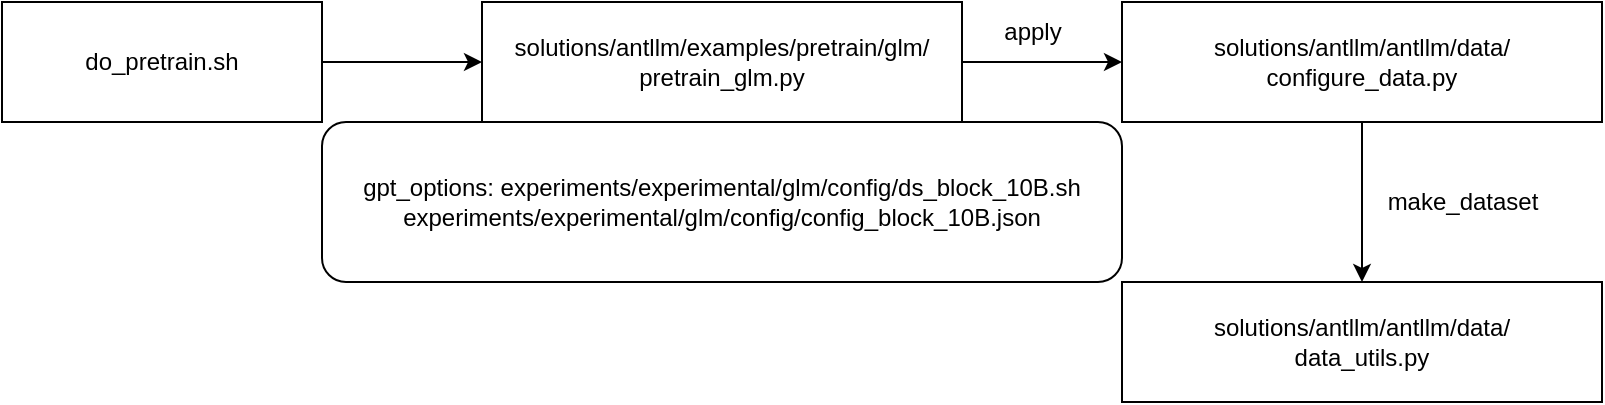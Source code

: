 <mxfile version="21.5.2" type="github">
  <diagram name="第 1 页" id="Tuvks7pTm9T045FGBU0S">
    <mxGraphModel dx="1043" dy="566" grid="1" gridSize="10" guides="1" tooltips="1" connect="1" arrows="1" fold="1" page="1" pageScale="1" pageWidth="827" pageHeight="1169" math="0" shadow="0">
      <root>
        <mxCell id="0" />
        <mxCell id="1" parent="0" />
        <mxCell id="_qyNYfjBGTc0N9jYAM-_-3" value="" style="edgeStyle=orthogonalEdgeStyle;rounded=0;orthogonalLoop=1;jettySize=auto;html=1;" edge="1" parent="1" source="_qyNYfjBGTc0N9jYAM-_-1" target="_qyNYfjBGTc0N9jYAM-_-2">
          <mxGeometry relative="1" as="geometry" />
        </mxCell>
        <mxCell id="_qyNYfjBGTc0N9jYAM-_-1" value="do_pretrain.sh" style="rounded=0;whiteSpace=wrap;html=1;" vertex="1" parent="1">
          <mxGeometry x="80" y="120" width="160" height="60" as="geometry" />
        </mxCell>
        <mxCell id="_qyNYfjBGTc0N9jYAM-_-5" value="" style="edgeStyle=orthogonalEdgeStyle;rounded=0;orthogonalLoop=1;jettySize=auto;html=1;" edge="1" parent="1" source="_qyNYfjBGTc0N9jYAM-_-2" target="_qyNYfjBGTc0N9jYAM-_-4">
          <mxGeometry relative="1" as="geometry" />
        </mxCell>
        <mxCell id="_qyNYfjBGTc0N9jYAM-_-6" value="" style="edgeStyle=orthogonalEdgeStyle;rounded=0;orthogonalLoop=1;jettySize=auto;html=1;" edge="1" parent="1" source="_qyNYfjBGTc0N9jYAM-_-2" target="_qyNYfjBGTc0N9jYAM-_-4">
          <mxGeometry relative="1" as="geometry" />
        </mxCell>
        <mxCell id="_qyNYfjBGTc0N9jYAM-_-8" value="" style="edgeStyle=orthogonalEdgeStyle;rounded=0;orthogonalLoop=1;jettySize=auto;html=1;" edge="1" parent="1" source="_qyNYfjBGTc0N9jYAM-_-2" target="_qyNYfjBGTc0N9jYAM-_-7">
          <mxGeometry relative="1" as="geometry" />
        </mxCell>
        <mxCell id="_qyNYfjBGTc0N9jYAM-_-2" value="solutions/antllm/examples/pretrain/glm/&lt;br&gt;pretrain_glm.py" style="rounded=0;whiteSpace=wrap;html=1;" vertex="1" parent="1">
          <mxGeometry x="320" y="120" width="240" height="60" as="geometry" />
        </mxCell>
        <mxCell id="_qyNYfjBGTc0N9jYAM-_-4" value="gpt_options:&amp;nbsp;experiments/experimental/glm/config/ds_block_10B.sh&lt;br&gt;experiments/experimental/glm/config/config_block_10B.json" style="rounded=1;whiteSpace=wrap;html=1;" vertex="1" parent="1">
          <mxGeometry x="240" y="180" width="400" height="80" as="geometry" />
        </mxCell>
        <mxCell id="_qyNYfjBGTc0N9jYAM-_-10" value="" style="edgeStyle=orthogonalEdgeStyle;rounded=0;orthogonalLoop=1;jettySize=auto;html=1;" edge="1" parent="1" source="_qyNYfjBGTc0N9jYAM-_-7" target="_qyNYfjBGTc0N9jYAM-_-9">
          <mxGeometry relative="1" as="geometry" />
        </mxCell>
        <mxCell id="_qyNYfjBGTc0N9jYAM-_-7" value="solutions/antllm/antllm/data/&lt;br&gt;configure_data.py" style="rounded=0;whiteSpace=wrap;html=1;" vertex="1" parent="1">
          <mxGeometry x="640" y="120" width="240" height="60" as="geometry" />
        </mxCell>
        <mxCell id="_qyNYfjBGTc0N9jYAM-_-9" value="solutions/antllm/antllm/data/&lt;br&gt;data_utils.py" style="rounded=0;whiteSpace=wrap;html=1;" vertex="1" parent="1">
          <mxGeometry x="640" y="260" width="240" height="60" as="geometry" />
        </mxCell>
        <mxCell id="_qyNYfjBGTc0N9jYAM-_-11" value="make_dataset" style="text;html=1;align=center;verticalAlign=middle;resizable=0;points=[];autosize=1;strokeColor=none;fillColor=none;" vertex="1" parent="1">
          <mxGeometry x="760" y="205" width="100" height="30" as="geometry" />
        </mxCell>
        <mxCell id="_qyNYfjBGTc0N9jYAM-_-12" value="apply" style="text;html=1;align=center;verticalAlign=middle;resizable=0;points=[];autosize=1;strokeColor=none;fillColor=none;" vertex="1" parent="1">
          <mxGeometry x="570" y="120" width="50" height="30" as="geometry" />
        </mxCell>
      </root>
    </mxGraphModel>
  </diagram>
</mxfile>
